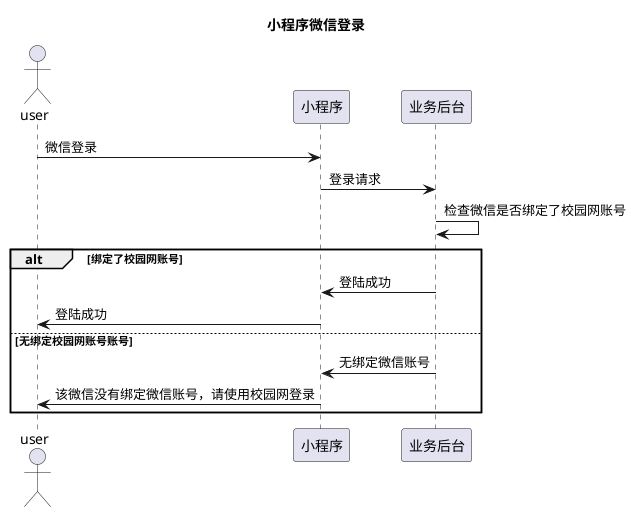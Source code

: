 @startuml

title
    小程序微信登录
end title
actor user
participant user
participant 小程序 as mini
participant 业务后台 as backend

user -> mini: 微信登录
mini -> backend: 登录请求
backend -> backend: 检查微信是否绑定了校园网账号
alt 绑定了校园网账号
backend -> mini: 登陆成功
mini -> user: 登陆成功
else 无绑定校园网账号账号
backend -> mini: 无绑定微信账号
mini -> user: 该微信没有绑定微信账号，请使用校园网登录
end

@enduml
